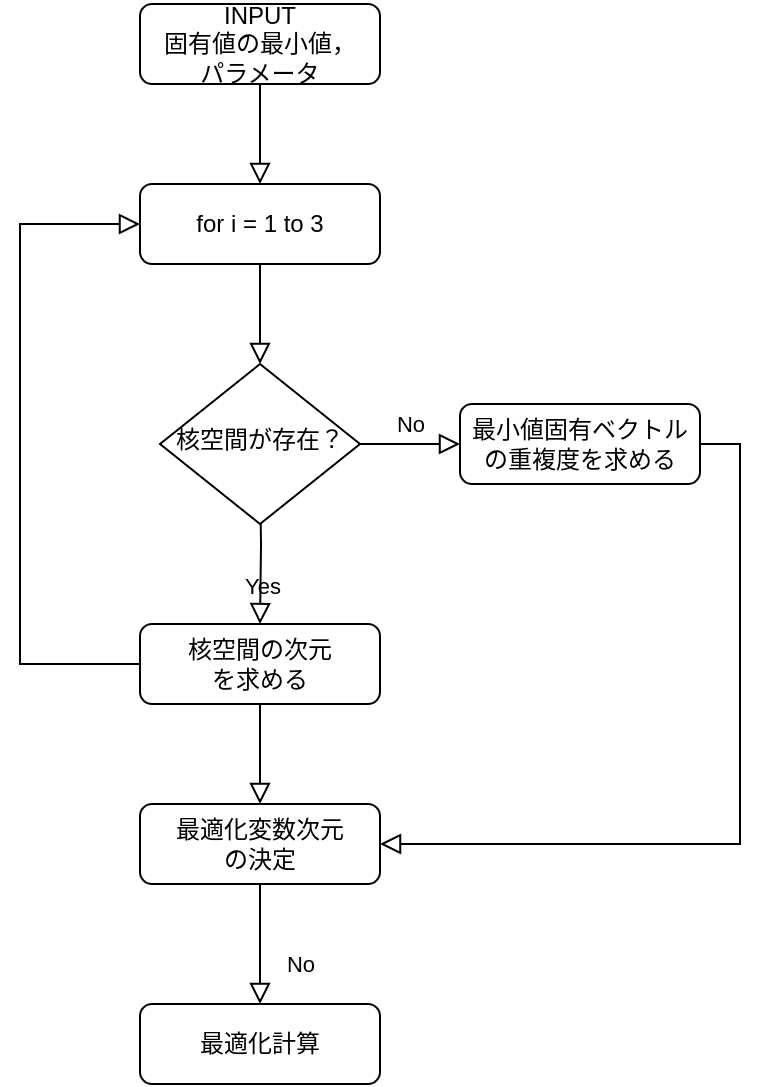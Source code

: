<mxfile version="13.6.2" type="device" pages="2"><diagram id="C5RBs43oDa-KdzZeNtuy" name="Page-1"><mxGraphModel dx="1182" dy="792" grid="1" gridSize="10" guides="1" tooltips="1" connect="1" arrows="1" fold="1" page="1" pageScale="1" pageWidth="827" pageHeight="1169" math="0" shadow="0"><root><mxCell id="WIyWlLk6GJQsqaUBKTNV-0"/><mxCell id="WIyWlLk6GJQsqaUBKTNV-1" parent="WIyWlLk6GJQsqaUBKTNV-0"/><mxCell id="S5ZwjUj2u6ZTUZ7fvRLp-18" value="" style="group" parent="WIyWlLk6GJQsqaUBKTNV-1" vertex="1" connectable="0"><mxGeometry x="100" y="110" width="360" height="540" as="geometry"/></mxCell><mxCell id="WIyWlLk6GJQsqaUBKTNV-2" value="" style="rounded=0;html=1;jettySize=auto;orthogonalLoop=1;fontSize=11;endArrow=block;endFill=0;endSize=8;strokeWidth=1;shadow=0;labelBackgroundColor=none;edgeStyle=orthogonalEdgeStyle;" parent="S5ZwjUj2u6ZTUZ7fvRLp-18" source="WIyWlLk6GJQsqaUBKTNV-3" edge="1"><mxGeometry relative="1" as="geometry"><mxPoint x="120" y="90" as="targetPoint"/></mxGeometry></mxCell><mxCell id="WIyWlLk6GJQsqaUBKTNV-3" value="INPUT&lt;br&gt;固有値の最小値，&lt;br&gt;パラメータ" style="rounded=1;whiteSpace=wrap;html=1;fontSize=12;glass=0;strokeWidth=1;shadow=0;" parent="S5ZwjUj2u6ZTUZ7fvRLp-18" vertex="1"><mxGeometry x="60" width="120" height="40" as="geometry"/></mxCell><mxCell id="WIyWlLk6GJQsqaUBKTNV-4" value="Yes" style="rounded=0;html=1;jettySize=auto;orthogonalLoop=1;fontSize=11;endArrow=block;endFill=0;endSize=8;strokeWidth=1;shadow=0;labelBackgroundColor=none;edgeStyle=orthogonalEdgeStyle;" parent="S5ZwjUj2u6ZTUZ7fvRLp-18" target="S5ZwjUj2u6ZTUZ7fvRLp-5" edge="1"><mxGeometry y="20" relative="1" as="geometry"><mxPoint as="offset"/><mxPoint x="120" y="230" as="sourcePoint"/><mxPoint x="120" y="180" as="targetPoint"/><Array as="points"/></mxGeometry></mxCell><mxCell id="WIyWlLk6GJQsqaUBKTNV-6" value="核空間が存在？" style="rhombus;whiteSpace=wrap;html=1;shadow=0;fontFamily=Helvetica;fontSize=12;align=center;strokeWidth=1;spacing=6;spacingTop=-4;" parent="S5ZwjUj2u6ZTUZ7fvRLp-18" vertex="1"><mxGeometry x="70" y="180" width="100" height="80" as="geometry"/></mxCell><mxCell id="WIyWlLk6GJQsqaUBKTNV-7" value="最小値固有ベクトルの重複度を求める" style="rounded=1;whiteSpace=wrap;html=1;fontSize=12;glass=0;strokeWidth=1;shadow=0;" parent="S5ZwjUj2u6ZTUZ7fvRLp-18" vertex="1"><mxGeometry x="220" y="200" width="120" height="40" as="geometry"/></mxCell><mxCell id="WIyWlLk6GJQsqaUBKTNV-5" value="No" style="edgeStyle=orthogonalEdgeStyle;rounded=0;html=1;jettySize=auto;orthogonalLoop=1;fontSize=11;endArrow=block;endFill=0;endSize=8;strokeWidth=1;shadow=0;labelBackgroundColor=none;" parent="S5ZwjUj2u6ZTUZ7fvRLp-18" source="WIyWlLk6GJQsqaUBKTNV-6" target="WIyWlLk6GJQsqaUBKTNV-7" edge="1"><mxGeometry y="10" relative="1" as="geometry"><mxPoint as="offset"/></mxGeometry></mxCell><mxCell id="WIyWlLk6GJQsqaUBKTNV-11" value="最適化計算" style="rounded=1;whiteSpace=wrap;html=1;fontSize=12;glass=0;strokeWidth=1;shadow=0;" parent="S5ZwjUj2u6ZTUZ7fvRLp-18" vertex="1"><mxGeometry x="60" y="500" width="120" height="40" as="geometry"/></mxCell><mxCell id="S5ZwjUj2u6ZTUZ7fvRLp-2" value="最適化変数次元&lt;br&gt;の決定" style="whiteSpace=wrap;html=1;rounded=1;shadow=0;strokeWidth=1;glass=0;" parent="S5ZwjUj2u6ZTUZ7fvRLp-18" vertex="1"><mxGeometry x="60" y="400" width="120" height="40" as="geometry"/></mxCell><mxCell id="S5ZwjUj2u6ZTUZ7fvRLp-1" value="" style="edgeStyle=orthogonalEdgeStyle;orthogonalLoop=1;jettySize=auto;html=1;rounded=0;endArrow=block;endFill=0;endSize=8;entryX=1;entryY=0.5;entryDx=0;entryDy=0;exitX=1;exitY=0.5;exitDx=0;exitDy=0;" parent="S5ZwjUj2u6ZTUZ7fvRLp-18" source="WIyWlLk6GJQsqaUBKTNV-7" target="S5ZwjUj2u6ZTUZ7fvRLp-2" edge="1"><mxGeometry relative="1" as="geometry"><mxPoint x="380" y="100" as="targetPoint"/><Array as="points"><mxPoint x="360" y="220"/><mxPoint x="360" y="420"/></Array></mxGeometry></mxCell><mxCell id="WIyWlLk6GJQsqaUBKTNV-8" value="No" style="rounded=0;html=1;jettySize=auto;orthogonalLoop=1;fontSize=11;endArrow=block;endFill=0;endSize=8;strokeWidth=1;shadow=0;labelBackgroundColor=none;edgeStyle=orthogonalEdgeStyle;exitX=0.5;exitY=1;exitDx=0;exitDy=0;" parent="S5ZwjUj2u6ZTUZ7fvRLp-18" source="S5ZwjUj2u6ZTUZ7fvRLp-2" target="WIyWlLk6GJQsqaUBKTNV-11" edge="1"><mxGeometry x="0.333" y="20" relative="1" as="geometry"><mxPoint as="offset"/><mxPoint x="120" y="230" as="sourcePoint"/><Array as="points"/></mxGeometry></mxCell><mxCell id="S5ZwjUj2u6ZTUZ7fvRLp-5" value="核空間の次元&lt;br&gt;を求める" style="whiteSpace=wrap;html=1;rounded=1;shadow=0;strokeWidth=1;glass=0;" parent="S5ZwjUj2u6ZTUZ7fvRLp-18" vertex="1"><mxGeometry x="60" y="310" width="120" height="40" as="geometry"/></mxCell><mxCell id="S5ZwjUj2u6ZTUZ7fvRLp-12" value="" style="edgeStyle=orthogonalEdgeStyle;orthogonalLoop=1;jettySize=auto;html=1;rounded=0;endArrow=block;endFill=0;endSize=8;entryX=0.5;entryY=0;entryDx=0;entryDy=0;exitX=0.5;exitY=1;exitDx=0;exitDy=0;" parent="S5ZwjUj2u6ZTUZ7fvRLp-18" source="S5ZwjUj2u6ZTUZ7fvRLp-5" target="S5ZwjUj2u6ZTUZ7fvRLp-2" edge="1"><mxGeometry relative="1" as="geometry"><mxPoint x="150" y="360" as="sourcePoint"/><mxPoint x="190" y="430" as="targetPoint"/><Array as="points"><mxPoint x="120" y="350"/><mxPoint x="120" y="350"/></Array></mxGeometry></mxCell><mxCell id="S5ZwjUj2u6ZTUZ7fvRLp-14" value="for i = 1 to 3" style="whiteSpace=wrap;html=1;rounded=1;shadow=0;strokeWidth=1;glass=0;" parent="S5ZwjUj2u6ZTUZ7fvRLp-18" vertex="1"><mxGeometry x="60" y="90" width="120" height="40" as="geometry"/></mxCell><mxCell id="S5ZwjUj2u6ZTUZ7fvRLp-15" value="" style="rounded=0;html=1;jettySize=auto;orthogonalLoop=1;fontSize=11;endArrow=block;endFill=0;endSize=8;strokeWidth=1;shadow=0;labelBackgroundColor=none;edgeStyle=orthogonalEdgeStyle;exitX=0.5;exitY=1;exitDx=0;exitDy=0;entryX=0.5;entryY=0;entryDx=0;entryDy=0;" parent="S5ZwjUj2u6ZTUZ7fvRLp-18" source="S5ZwjUj2u6ZTUZ7fvRLp-14" target="WIyWlLk6GJQsqaUBKTNV-6" edge="1"><mxGeometry relative="1" as="geometry"><mxPoint x="130" y="20" as="sourcePoint"/><mxPoint x="130" y="100" as="targetPoint"/><Array as="points"><mxPoint x="120" y="130"/></Array></mxGeometry></mxCell><mxCell id="S5ZwjUj2u6ZTUZ7fvRLp-17" value="" style="edgeStyle=orthogonalEdgeStyle;orthogonalLoop=1;jettySize=auto;html=1;rounded=0;endArrow=block;endFill=0;endSize=8;exitX=0;exitY=0.5;exitDx=0;exitDy=0;entryX=0;entryY=0.5;entryDx=0;entryDy=0;" parent="S5ZwjUj2u6ZTUZ7fvRLp-18" source="S5ZwjUj2u6ZTUZ7fvRLp-5" target="S5ZwjUj2u6ZTUZ7fvRLp-14" edge="1"><mxGeometry relative="1" as="geometry"><mxPoint x="-40" y="160" as="sourcePoint"/><mxPoint x="-110" y="150" as="targetPoint"/><Array as="points"><mxPoint y="330"/><mxPoint y="110"/></Array></mxGeometry></mxCell></root></mxGraphModel></diagram><diagram id="CtJTs21JSeOsyRtFPQRO" name="Page-2"><mxGraphModel dx="1689" dy="1131" grid="1" gridSize="10" guides="1" tooltips="1" connect="1" arrows="1" fold="1" page="1" pageScale="1" pageWidth="827" pageHeight="1169" math="1" shadow="0"><root><mxCell id="wSDkjX_ZZphwSxNEZx8B-0"/><mxCell id="wSDkjX_ZZphwSxNEZx8B-1" parent="wSDkjX_ZZphwSxNEZx8B-0"/><mxCell id="U8os-oe6s-rik8CFI61T-17" value="" style="group" vertex="1" connectable="0" parent="wSDkjX_ZZphwSxNEZx8B-1"><mxGeometry x="154.25" y="80" width="469.5" height="640" as="geometry"/></mxCell><mxCell id="U8os-oe6s-rik8CFI61T-0" value="&lt;font style=&quot;font-size: 24px&quot; face=&quot;Tahoma&quot;&gt;INPUT&lt;br&gt;Objective Value&lt;/font&gt;" style="rounded=1;whiteSpace=wrap;html=1;" vertex="1" parent="U8os-oe6s-rik8CFI61T-17"><mxGeometry x="133.75" width="202" height="70" as="geometry"/></mxCell><mxCell id="U8os-oe6s-rik8CFI61T-7" value="&lt;span style=&quot;font-size: 24px&quot;&gt;Calculate Input Parameters&amp;nbsp;&lt;br&gt;from Prior Process of Gaussian Process&lt;/span&gt;" style="rounded=0;whiteSpace=wrap;html=1;" vertex="1" parent="U8os-oe6s-rik8CFI61T-17"><mxGeometry y="130" width="469.5" height="90" as="geometry"/></mxCell><mxCell id="U8os-oe6s-rik8CFI61T-9" value="" style="endArrow=classic;html=1;exitX=0.5;exitY=1;exitDx=0;exitDy=0;entryX=0.5;entryY=0;entryDx=0;entryDy=0;" edge="1" parent="U8os-oe6s-rik8CFI61T-17" source="U8os-oe6s-rik8CFI61T-0" target="U8os-oe6s-rik8CFI61T-7"><mxGeometry width="50" height="50" relative="1" as="geometry"><mxPoint x="425.75" y="410" as="sourcePoint"/><mxPoint x="475.75" y="360" as="targetPoint"/></mxGeometry></mxCell><mxCell id="U8os-oe6s-rik8CFI61T-10" value="&lt;span style=&quot;font-size: 24px&quot;&gt;Calculate Functions from Input Parameters&lt;/span&gt;" style="rounded=0;whiteSpace=wrap;html=1;" vertex="1" parent="U8os-oe6s-rik8CFI61T-17"><mxGeometry x="1" y="289" width="466.75" height="70" as="geometry"/></mxCell><mxCell id="U8os-oe6s-rik8CFI61T-14" value="" style="edgeStyle=orthogonalEdgeStyle;rounded=0;orthogonalLoop=1;jettySize=auto;html=1;" edge="1" parent="U8os-oe6s-rik8CFI61T-17" source="U8os-oe6s-rik8CFI61T-7" target="U8os-oe6s-rik8CFI61T-10"><mxGeometry relative="1" as="geometry"/></mxCell><mxCell id="U8os-oe6s-rik8CFI61T-12" value="&lt;span style=&quot;font-size: 24px&quot;&gt;Calculate Shape from Functions&lt;/span&gt;" style="rounded=0;whiteSpace=wrap;html=1;" vertex="1" parent="U8os-oe6s-rik8CFI61T-17"><mxGeometry x="1" y="430" width="466.75" height="70" as="geometry"/></mxCell><mxCell id="U8os-oe6s-rik8CFI61T-13" value="" style="edgeStyle=orthogonalEdgeStyle;rounded=0;orthogonalLoop=1;jettySize=auto;html=1;" edge="1" parent="U8os-oe6s-rik8CFI61T-17" source="U8os-oe6s-rik8CFI61T-10" target="U8os-oe6s-rik8CFI61T-12"><mxGeometry relative="1" as="geometry"/></mxCell><mxCell id="U8os-oe6s-rik8CFI61T-15" value="&lt;font face=&quot;Tahoma&quot;&gt;&lt;span style=&quot;font-size: 24px&quot;&gt;OUTPUT&lt;br&gt;Surface Shape&lt;br&gt;&lt;/span&gt;&lt;/font&gt;" style="rounded=1;whiteSpace=wrap;html=1;" vertex="1" parent="U8os-oe6s-rik8CFI61T-17"><mxGeometry x="133.37" y="570" width="202" height="70" as="geometry"/></mxCell><mxCell id="U8os-oe6s-rik8CFI61T-16" value="" style="edgeStyle=orthogonalEdgeStyle;rounded=0;orthogonalLoop=1;jettySize=auto;html=1;" edge="1" parent="U8os-oe6s-rik8CFI61T-17" source="U8os-oe6s-rik8CFI61T-12" target="U8os-oe6s-rik8CFI61T-15"><mxGeometry relative="1" as="geometry"/></mxCell></root></mxGraphModel></diagram></mxfile>